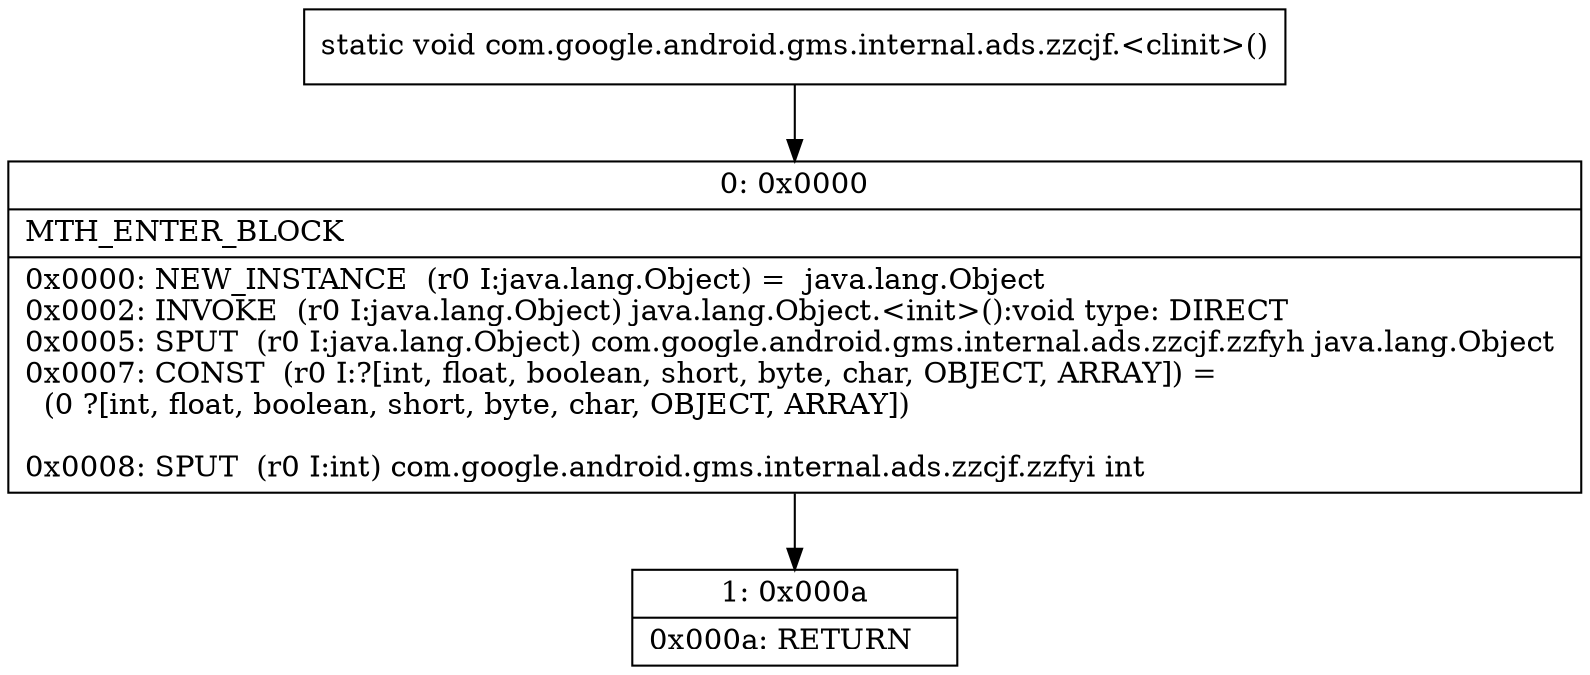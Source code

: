 digraph "CFG forcom.google.android.gms.internal.ads.zzcjf.\<clinit\>()V" {
Node_0 [shape=record,label="{0\:\ 0x0000|MTH_ENTER_BLOCK\l|0x0000: NEW_INSTANCE  (r0 I:java.lang.Object) =  java.lang.Object \l0x0002: INVOKE  (r0 I:java.lang.Object) java.lang.Object.\<init\>():void type: DIRECT \l0x0005: SPUT  (r0 I:java.lang.Object) com.google.android.gms.internal.ads.zzcjf.zzfyh java.lang.Object \l0x0007: CONST  (r0 I:?[int, float, boolean, short, byte, char, OBJECT, ARRAY]) = \l  (0 ?[int, float, boolean, short, byte, char, OBJECT, ARRAY])\l \l0x0008: SPUT  (r0 I:int) com.google.android.gms.internal.ads.zzcjf.zzfyi int \l}"];
Node_1 [shape=record,label="{1\:\ 0x000a|0x000a: RETURN   \l}"];
MethodNode[shape=record,label="{static void com.google.android.gms.internal.ads.zzcjf.\<clinit\>() }"];
MethodNode -> Node_0;
Node_0 -> Node_1;
}

